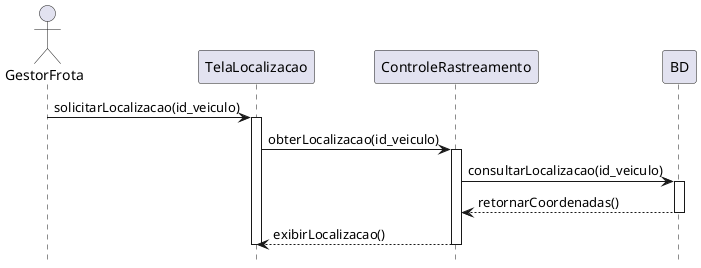 @startuml "Verificar a Localização do Veículo"
hide footbox

actor GestorFrota as gestor_ator
participant TelaLocalizacao as tela_localizacao
participant ControleRastreamento as controle_rastreamento
participant BD as bd

gestor_ator -> tela_localizacao: solicitarLocalizacao(id_veiculo)
activate tela_localizacao

tela_localizacao -> controle_rastreamento: obterLocalizacao(id_veiculo)
activate controle_rastreamento

controle_rastreamento -> bd: consultarLocalizacao(id_veiculo)
activate bd

bd --> controle_rastreamento: retornarCoordenadas()
deactivate bd

controle_rastreamento --> tela_localizacao: exibirLocalizacao()
deactivate controle_rastreamento

deactivate tela_localizacao
@enduml